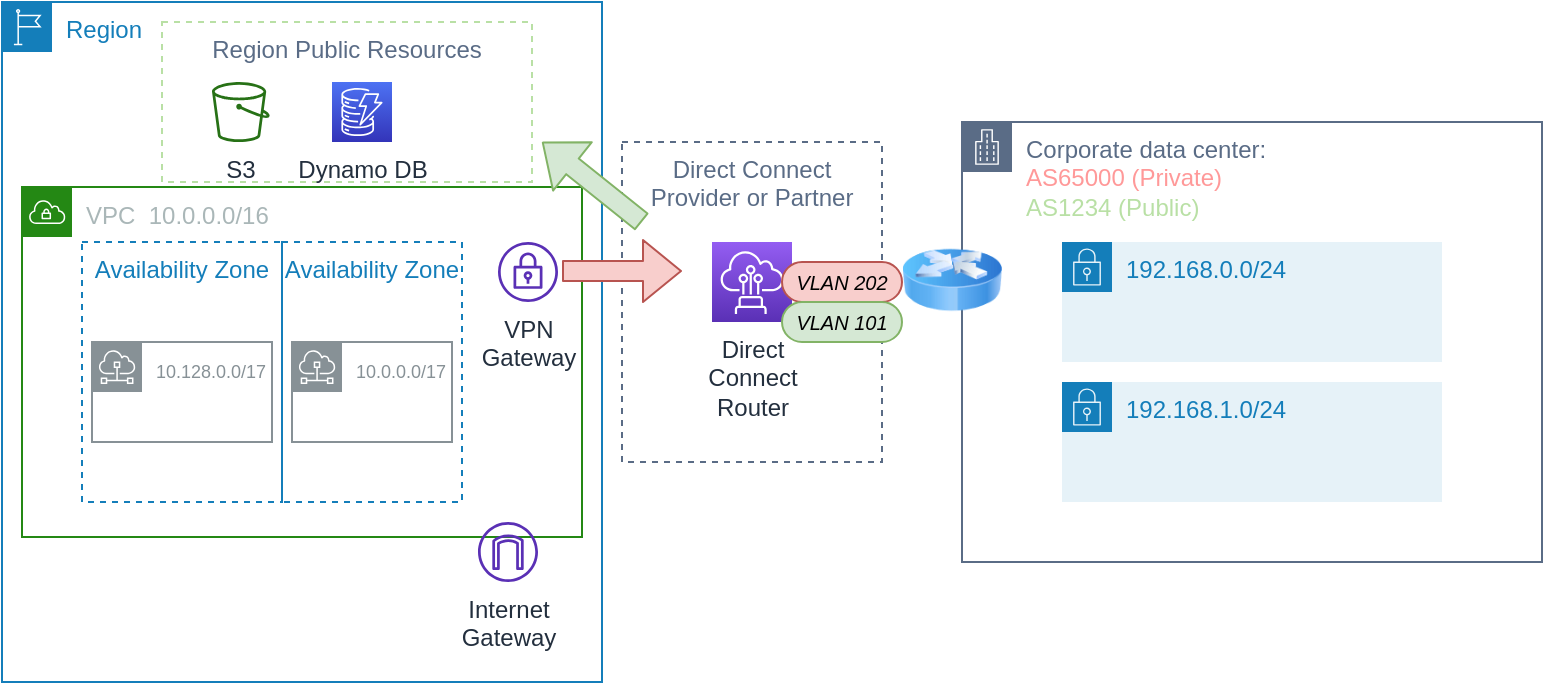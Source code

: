 <mxfile version="13.0.8" type="device"><diagram id="PrJrZoitv_v3IG2CzND9" name="Page-1"><mxGraphModel dx="1307" dy="752" grid="1" gridSize="10" guides="1" tooltips="1" connect="1" arrows="1" fold="1" page="1" pageScale="1" pageWidth="827" pageHeight="1169" math="0" shadow="0"><root><mxCell id="0"/><mxCell id="1" parent="0"/><mxCell id="DB6lwgjUyKoq10aGdP-A-1" value="Corporate data center:&amp;nbsp; &lt;br&gt;&lt;font color=&quot;#ff9999&quot;&gt;AS65000 (Private)&lt;/font&gt;&lt;br&gt;&lt;font color=&quot;#b9e0a5&quot;&gt;AS1234 (Public)&lt;/font&gt;" style="points=[[0,0],[0.25,0],[0.5,0],[0.75,0],[1,0],[1,0.25],[1,0.5],[1,0.75],[1,1],[0.75,1],[0.5,1],[0.25,1],[0,1],[0,0.75],[0,0.5],[0,0.25]];outlineConnect=0;gradientColor=none;html=1;whiteSpace=wrap;fontSize=12;fontStyle=0;shape=mxgraph.aws4.group;grIcon=mxgraph.aws4.group_corporate_data_center;strokeColor=#5A6C86;fillColor=none;verticalAlign=top;align=left;spacingLeft=30;fontColor=#5A6C86;dashed=0;" vertex="1" parent="1"><mxGeometry x="510" y="140" width="290" height="220" as="geometry"/></mxCell><mxCell id="DB6lwgjUyKoq10aGdP-A-2" value="Region" style="points=[[0,0],[0.25,0],[0.5,0],[0.75,0],[1,0],[1,0.25],[1,0.5],[1,0.75],[1,1],[0.75,1],[0.5,1],[0.25,1],[0,1],[0,0.75],[0,0.5],[0,0.25]];outlineConnect=0;gradientColor=none;html=1;whiteSpace=wrap;fontSize=12;fontStyle=0;shape=mxgraph.aws4.group;grIcon=mxgraph.aws4.group_region;strokeColor=#147EBA;fillColor=none;verticalAlign=top;align=left;spacingLeft=30;fontColor=#147EBA;dashed=0;" vertex="1" parent="1"><mxGeometry x="30" y="80" width="300" height="340" as="geometry"/></mxCell><mxCell id="DB6lwgjUyKoq10aGdP-A-3" value="Availability Zone" style="fillColor=none;strokeColor=#147EBA;dashed=1;verticalAlign=top;fontStyle=0;fontColor=#147EBA;" vertex="1" parent="1"><mxGeometry x="70" y="200" width="100" height="130" as="geometry"/></mxCell><mxCell id="DB6lwgjUyKoq10aGdP-A-4" value="Availability Zone" style="fillColor=none;strokeColor=#147EBA;dashed=1;verticalAlign=top;fontStyle=0;fontColor=#147EBA;" vertex="1" parent="1"><mxGeometry x="170" y="200" width="90" height="130" as="geometry"/></mxCell><mxCell id="DB6lwgjUyKoq10aGdP-A-5" value="192.168.0.0/24" style="points=[[0,0],[0.25,0],[0.5,0],[0.75,0],[1,0],[1,0.25],[1,0.5],[1,0.75],[1,1],[0.75,1],[0.5,1],[0.25,1],[0,1],[0,0.75],[0,0.5],[0,0.25]];outlineConnect=0;gradientColor=none;html=1;whiteSpace=wrap;fontSize=12;fontStyle=0;shape=mxgraph.aws4.group;grIcon=mxgraph.aws4.group_security_group;grStroke=0;strokeColor=#147EBA;fillColor=#E6F2F8;verticalAlign=top;align=left;spacingLeft=30;fontColor=#147EBA;dashed=0;" vertex="1" parent="1"><mxGeometry x="560" y="200" width="190" height="60" as="geometry"/></mxCell><mxCell id="DB6lwgjUyKoq10aGdP-A-6" value="192.168.1.0/24" style="points=[[0,0],[0.25,0],[0.5,0],[0.75,0],[1,0],[1,0.25],[1,0.5],[1,0.75],[1,1],[0.75,1],[0.5,1],[0.25,1],[0,1],[0,0.75],[0,0.5],[0,0.25]];outlineConnect=0;gradientColor=none;html=1;whiteSpace=wrap;fontSize=12;fontStyle=0;shape=mxgraph.aws4.group;grIcon=mxgraph.aws4.group_security_group;grStroke=0;strokeColor=#147EBA;fillColor=#E6F2F8;verticalAlign=top;align=left;spacingLeft=30;fontColor=#147EBA;dashed=0;" vertex="1" parent="1"><mxGeometry x="560" y="270" width="190" height="60" as="geometry"/></mxCell><mxCell id="DB6lwgjUyKoq10aGdP-A-7" value="" style="image;html=1;labelBackgroundColor=#ffffff;image=img/lib/clip_art/networking/Router_Icon_128x128.png" vertex="1" parent="1"><mxGeometry x="480" y="199" width="50" height="40" as="geometry"/></mxCell><mxCell id="DB6lwgjUyKoq10aGdP-A-8" value="Direct Connect&#10;Provider or Partner" style="fillColor=none;strokeColor=#5A6C86;dashed=1;verticalAlign=top;fontStyle=0;fontColor=#5A6C86;" vertex="1" parent="1"><mxGeometry x="340" y="150" width="130" height="160" as="geometry"/></mxCell><mxCell id="DB6lwgjUyKoq10aGdP-A-10" value="Direct&lt;br&gt;Connect&lt;br&gt;Router" style="outlineConnect=0;fontColor=#232F3E;gradientColor=#945DF2;gradientDirection=north;fillColor=#5A30B5;strokeColor=#ffffff;dashed=0;verticalLabelPosition=bottom;verticalAlign=top;align=center;html=1;fontSize=12;fontStyle=0;aspect=fixed;shape=mxgraph.aws4.resourceIcon;resIcon=mxgraph.aws4.direct_connect;" vertex="1" parent="1"><mxGeometry x="385" y="200" width="40" height="40" as="geometry"/></mxCell><mxCell id="DB6lwgjUyKoq10aGdP-A-11" value="VPC&amp;nbsp; 10.0.0.0/16" style="points=[[0,0],[0.25,0],[0.5,0],[0.75,0],[1,0],[1,0.25],[1,0.5],[1,0.75],[1,1],[0.75,1],[0.5,1],[0.25,1],[0,1],[0,0.75],[0,0.5],[0,0.25]];outlineConnect=0;gradientColor=none;html=1;whiteSpace=wrap;fontSize=12;fontStyle=0;shape=mxgraph.aws4.group;grIcon=mxgraph.aws4.group_vpc;strokeColor=#248814;fillColor=none;verticalAlign=top;align=left;spacingLeft=30;fontColor=#AAB7B8;dashed=0;" vertex="1" parent="1"><mxGeometry x="40" y="172.5" width="280" height="175" as="geometry"/></mxCell><mxCell id="DB6lwgjUyKoq10aGdP-A-12" value="VPN&lt;br&gt;Gateway" style="outlineConnect=0;fontColor=#232F3E;gradientColor=none;fillColor=#5A30B5;strokeColor=none;dashed=0;verticalLabelPosition=bottom;verticalAlign=top;align=center;html=1;fontSize=12;fontStyle=0;aspect=fixed;pointerEvents=1;shape=mxgraph.aws4.vpn_gateway;" vertex="1" parent="1"><mxGeometry x="278" y="200" width="30" height="30" as="geometry"/></mxCell><mxCell id="DB6lwgjUyKoq10aGdP-A-13" value="" style="shape=flexArrow;endArrow=classic;html=1;fillColor=#f8cecc;strokeColor=#b85450;" edge="1" parent="1"><mxGeometry width="50" height="50" relative="1" as="geometry"><mxPoint x="310" y="214.5" as="sourcePoint"/><mxPoint x="370" y="214.5" as="targetPoint"/></mxGeometry></mxCell><mxCell id="DB6lwgjUyKoq10aGdP-A-14" value="Internet&lt;br&gt;Gateway" style="outlineConnect=0;fontColor=#232F3E;gradientColor=none;fillColor=#5A30B5;strokeColor=none;dashed=0;verticalLabelPosition=bottom;verticalAlign=top;align=center;html=1;fontSize=12;fontStyle=0;aspect=fixed;pointerEvents=1;shape=mxgraph.aws4.internet_gateway;labelPosition=center;" vertex="1" parent="1"><mxGeometry x="268" y="340" width="30" height="30" as="geometry"/></mxCell><mxCell id="DB6lwgjUyKoq10aGdP-A-15" value="&lt;font style=&quot;font-size: 10px&quot;&gt;&lt;i&gt;VLAN 202&lt;/i&gt;&lt;/font&gt;" style="rounded=1;whiteSpace=wrap;html=1;strokeColor=#b85450;arcSize=50;fillColor=#f8cecc;" vertex="1" parent="1"><mxGeometry x="420" y="210" width="60" height="20" as="geometry"/></mxCell><mxCell id="DB6lwgjUyKoq10aGdP-A-16" value="&lt;font style=&quot;font-size: 9px&quot;&gt;10.0.0.0/17&lt;/font&gt;" style="outlineConnect=0;gradientColor=none;html=1;whiteSpace=wrap;fontSize=12;fontStyle=0;shape=mxgraph.aws4.group;grIcon=mxgraph.aws4.group_subnet;strokeColor=#879196;fillColor=none;verticalAlign=top;align=left;spacingLeft=30;fontColor=#879196;dashed=0;" vertex="1" parent="1"><mxGeometry x="175" y="250" width="80" height="50" as="geometry"/></mxCell><mxCell id="DB6lwgjUyKoq10aGdP-A-17" value="&lt;font style=&quot;font-size: 9px&quot;&gt;10.128.0.0/17&lt;/font&gt;" style="outlineConnect=0;gradientColor=none;html=1;whiteSpace=wrap;fontSize=12;fontStyle=0;shape=mxgraph.aws4.group;grIcon=mxgraph.aws4.group_subnet;strokeColor=#879196;fillColor=none;verticalAlign=top;align=left;spacingLeft=30;fontColor=#879196;dashed=0;" vertex="1" parent="1"><mxGeometry x="75" y="250" width="90" height="50" as="geometry"/></mxCell><mxCell id="DB6lwgjUyKoq10aGdP-A-18" value="Region Public Resources&#10;&#10;" style="fillColor=none;strokeColor=#B9E0A5;dashed=1;verticalAlign=top;fontStyle=0;fontColor=#5A6C86;" vertex="1" parent="1"><mxGeometry x="110" y="90" width="185" height="80" as="geometry"/></mxCell><mxCell id="DB6lwgjUyKoq10aGdP-A-19" value="S3" style="outlineConnect=0;fontColor=#232F3E;gradientColor=none;fillColor=#277116;strokeColor=none;dashed=0;verticalLabelPosition=bottom;verticalAlign=top;align=center;html=1;fontSize=12;fontStyle=0;aspect=fixed;pointerEvents=1;shape=mxgraph.aws4.bucket;" vertex="1" parent="1"><mxGeometry x="135" y="120" width="28.85" height="30" as="geometry"/></mxCell><mxCell id="DB6lwgjUyKoq10aGdP-A-20" value="Dynamo DB" style="outlineConnect=0;fontColor=#232F3E;gradientColor=#4D72F3;gradientDirection=north;fillColor=#3334B9;strokeColor=#ffffff;dashed=0;verticalLabelPosition=bottom;verticalAlign=top;align=center;html=1;fontSize=12;fontStyle=0;aspect=fixed;shape=mxgraph.aws4.resourceIcon;resIcon=mxgraph.aws4.dynamodb;" vertex="1" parent="1"><mxGeometry x="195" y="120" width="30" height="30" as="geometry"/></mxCell><mxCell id="DB6lwgjUyKoq10aGdP-A-21" value="&lt;font style=&quot;font-size: 10px&quot;&gt;&lt;i&gt;VLAN 101&lt;/i&gt;&lt;/font&gt;" style="rounded=1;whiteSpace=wrap;html=1;strokeColor=#82b366;arcSize=50;fillColor=#d5e8d4;" vertex="1" parent="1"><mxGeometry x="420" y="230" width="60" height="20" as="geometry"/></mxCell><mxCell id="DB6lwgjUyKoq10aGdP-A-22" value="" style="shape=flexArrow;endArrow=classic;html=1;strokeColor=#82b366;fillColor=#d5e8d4;" edge="1" parent="1"><mxGeometry width="50" height="50" relative="1" as="geometry"><mxPoint x="350" y="190" as="sourcePoint"/><mxPoint x="300" y="150" as="targetPoint"/></mxGeometry></mxCell></root></mxGraphModel></diagram></mxfile>